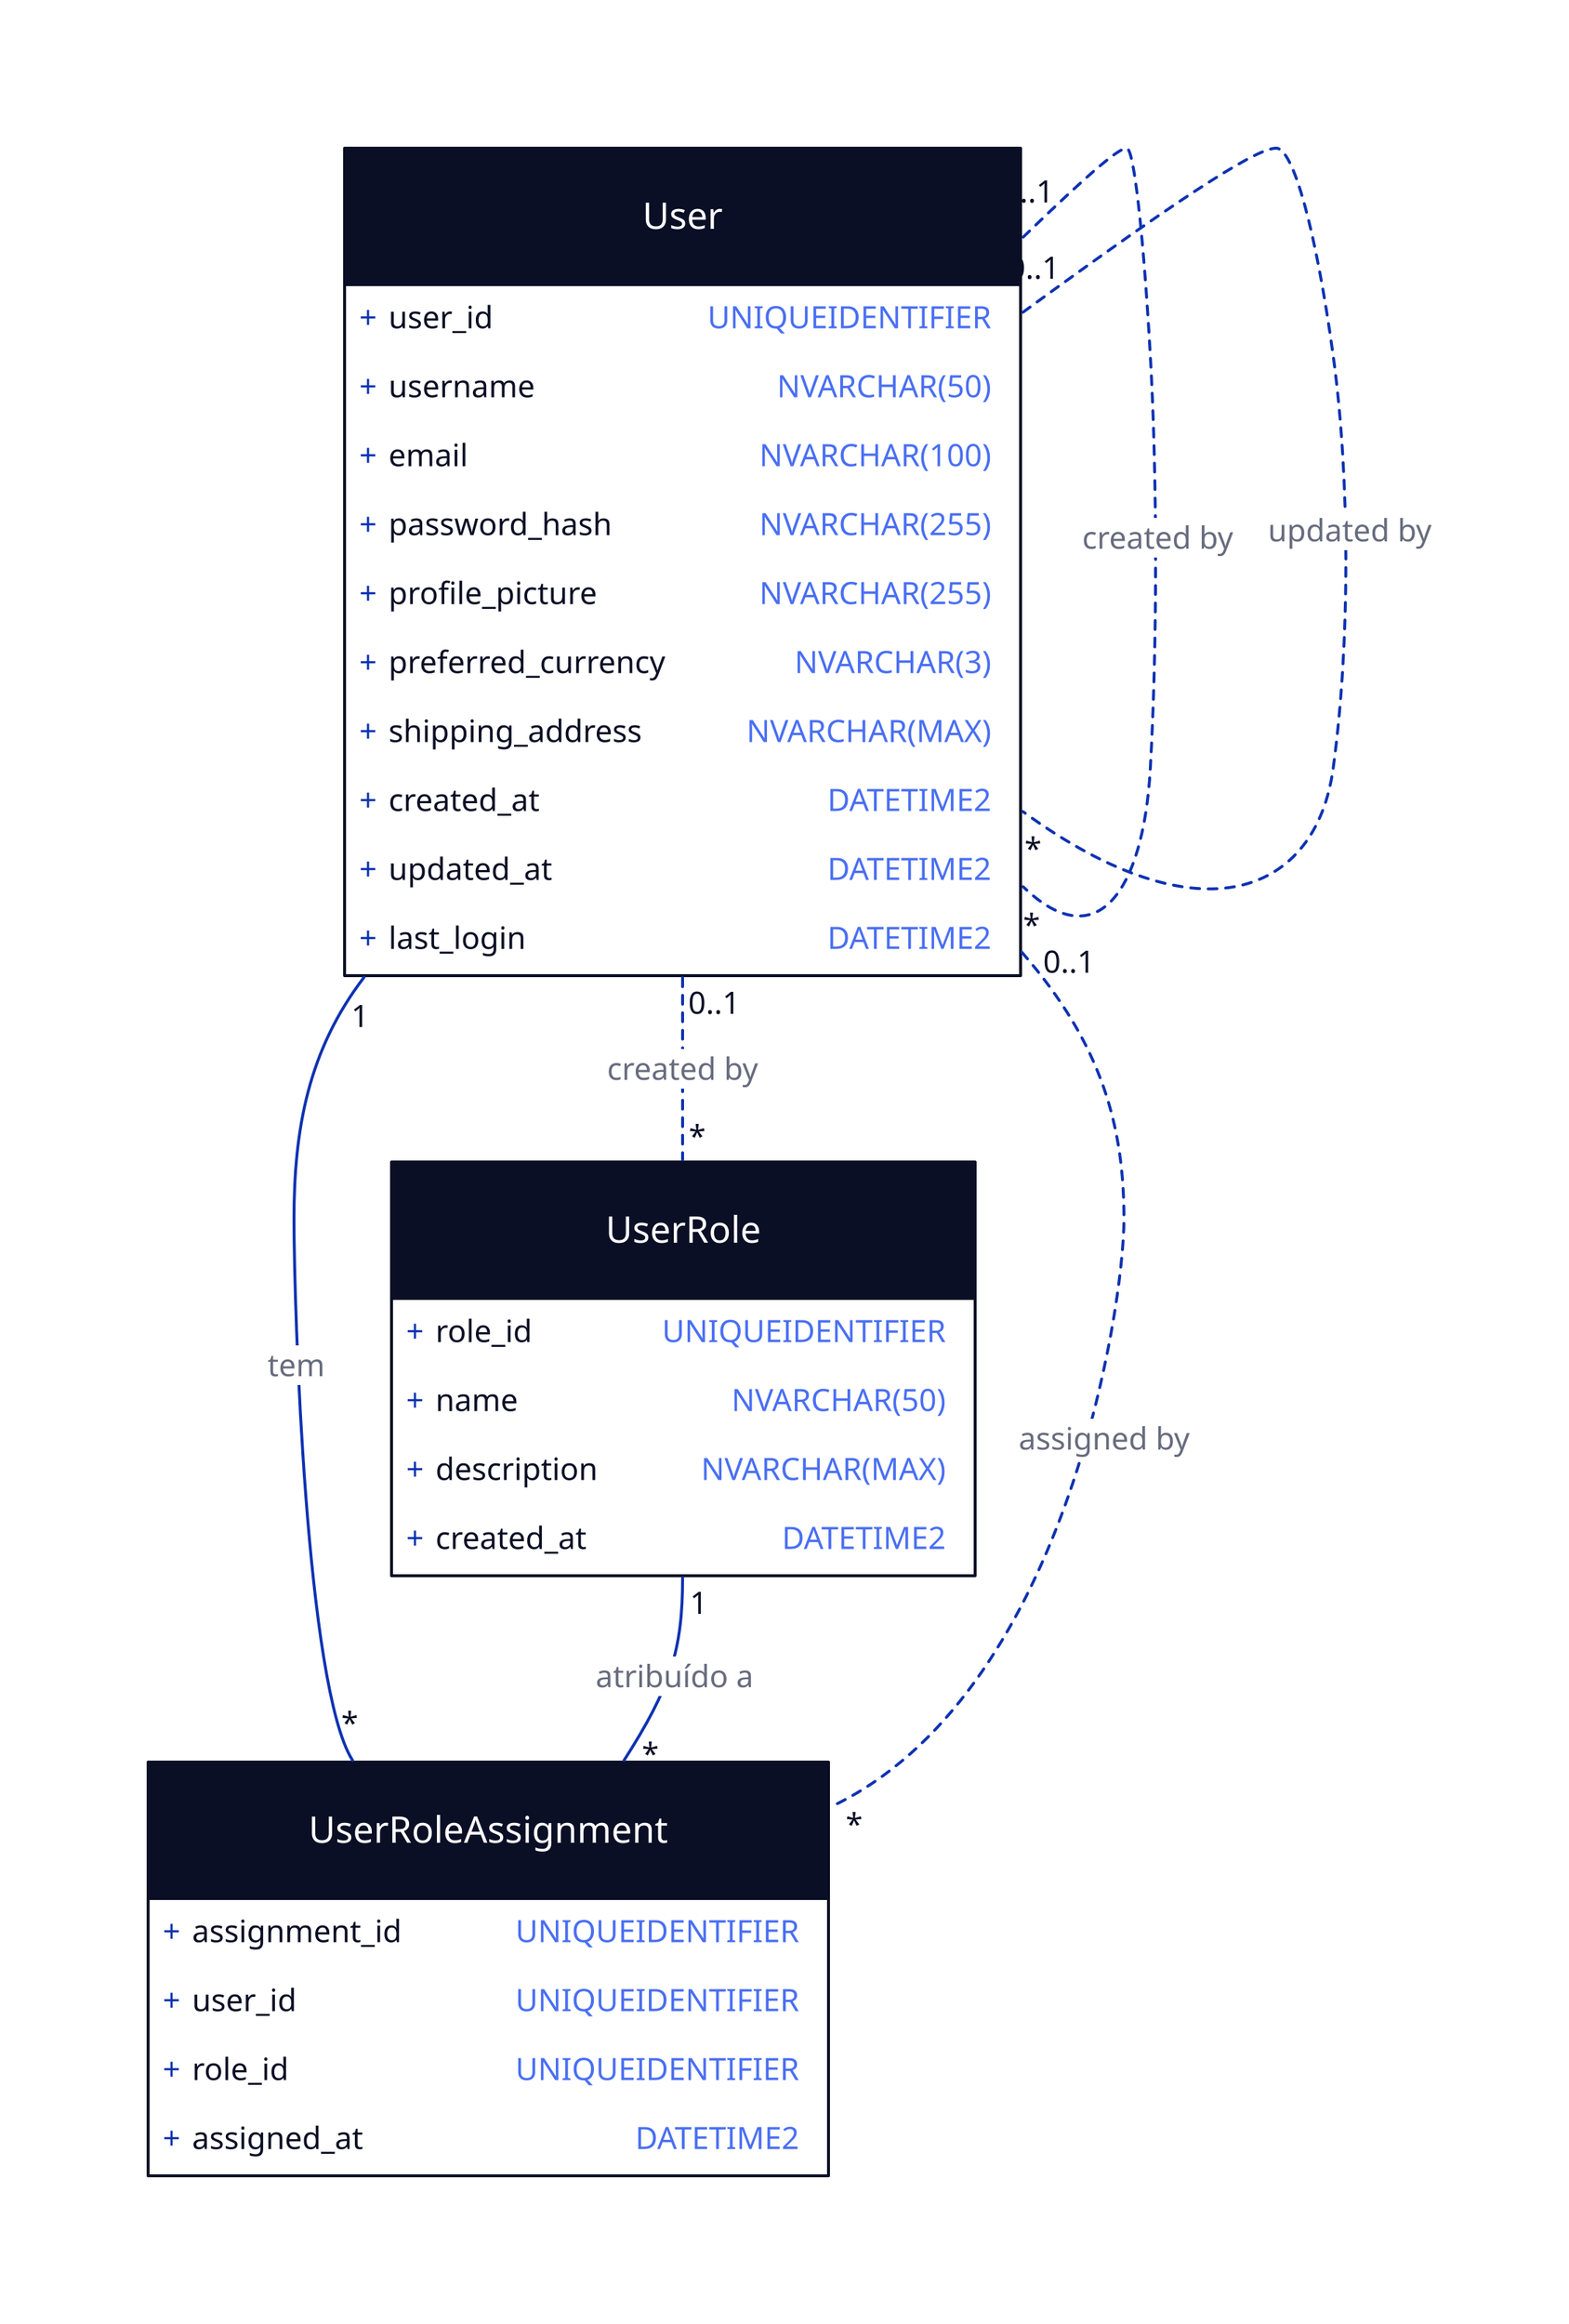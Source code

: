 User: {
  shape: class
  +user_id: UNIQUEIDENTIFIER
  +username: NVARCHAR(50)
  +email: NVARCHAR(100)
  +password_hash: NVARCHAR(255)
  +profile_picture: NVARCHAR(255)
  +preferred_currency: NVARCHAR(3)
  +shipping_address: NVARCHAR(MAX)
  +created_at: DATETIME2
  +updated_at: DATETIME2
  +last_login: DATETIME2
  style.font-size: 21
  style.opacity: 1
}

UserRole: {
  shape: class
  +role_id: UNIQUEIDENTIFIER
  +name: NVARCHAR(50)
  +description: NVARCHAR(MAX)
  +created_at: DATETIME2
  style.font-size: 21
  style.opacity: 1
}

UserRoleAssignment: {
  shape: class
  +assignment_id: UNIQUEIDENTIFIER
  +user_id: UNIQUEIDENTIFIER
  +role_id: UNIQUEIDENTIFIER
  +assigned_at: DATETIME2
  style.font-size: 21
  style.opacity: 1
}

User -- UserRoleAssignment: tem {
  source-arrowhead: 1
  target-arrowhead: *
  style.font-size: 21
  style.opacity: 1
}

UserRole -- UserRoleAssignment: atribuído a {
  source-arrowhead: 1
  target-arrowhead: *
  style.font-size: 21
  style.opacity: 1
}

User -- User: created by {
  source-arrowhead: 0..1
  target-arrowhead: *
  style.stroke-dash: 3
  style.font-size: 21
  style.opacity: 1
}

User -- User: updated by {
  source-arrowhead: 0..1
  target-arrowhead: *
  style.stroke-dash: 3
  style.font-size: 21
  style.opacity: 1
}

User -- UserRole: created by {
  source-arrowhead: 0..1
  target-arrowhead: *
  style.stroke-dash: 3
  style.font-size: 21
  style.opacity: 1
}

User -- UserRoleAssignment: assigned by {
  source-arrowhead: 0..1
  target-arrowhead: *
  style.stroke-dash: 3
  style.font-size: 21
  style.opacity: 1
}
